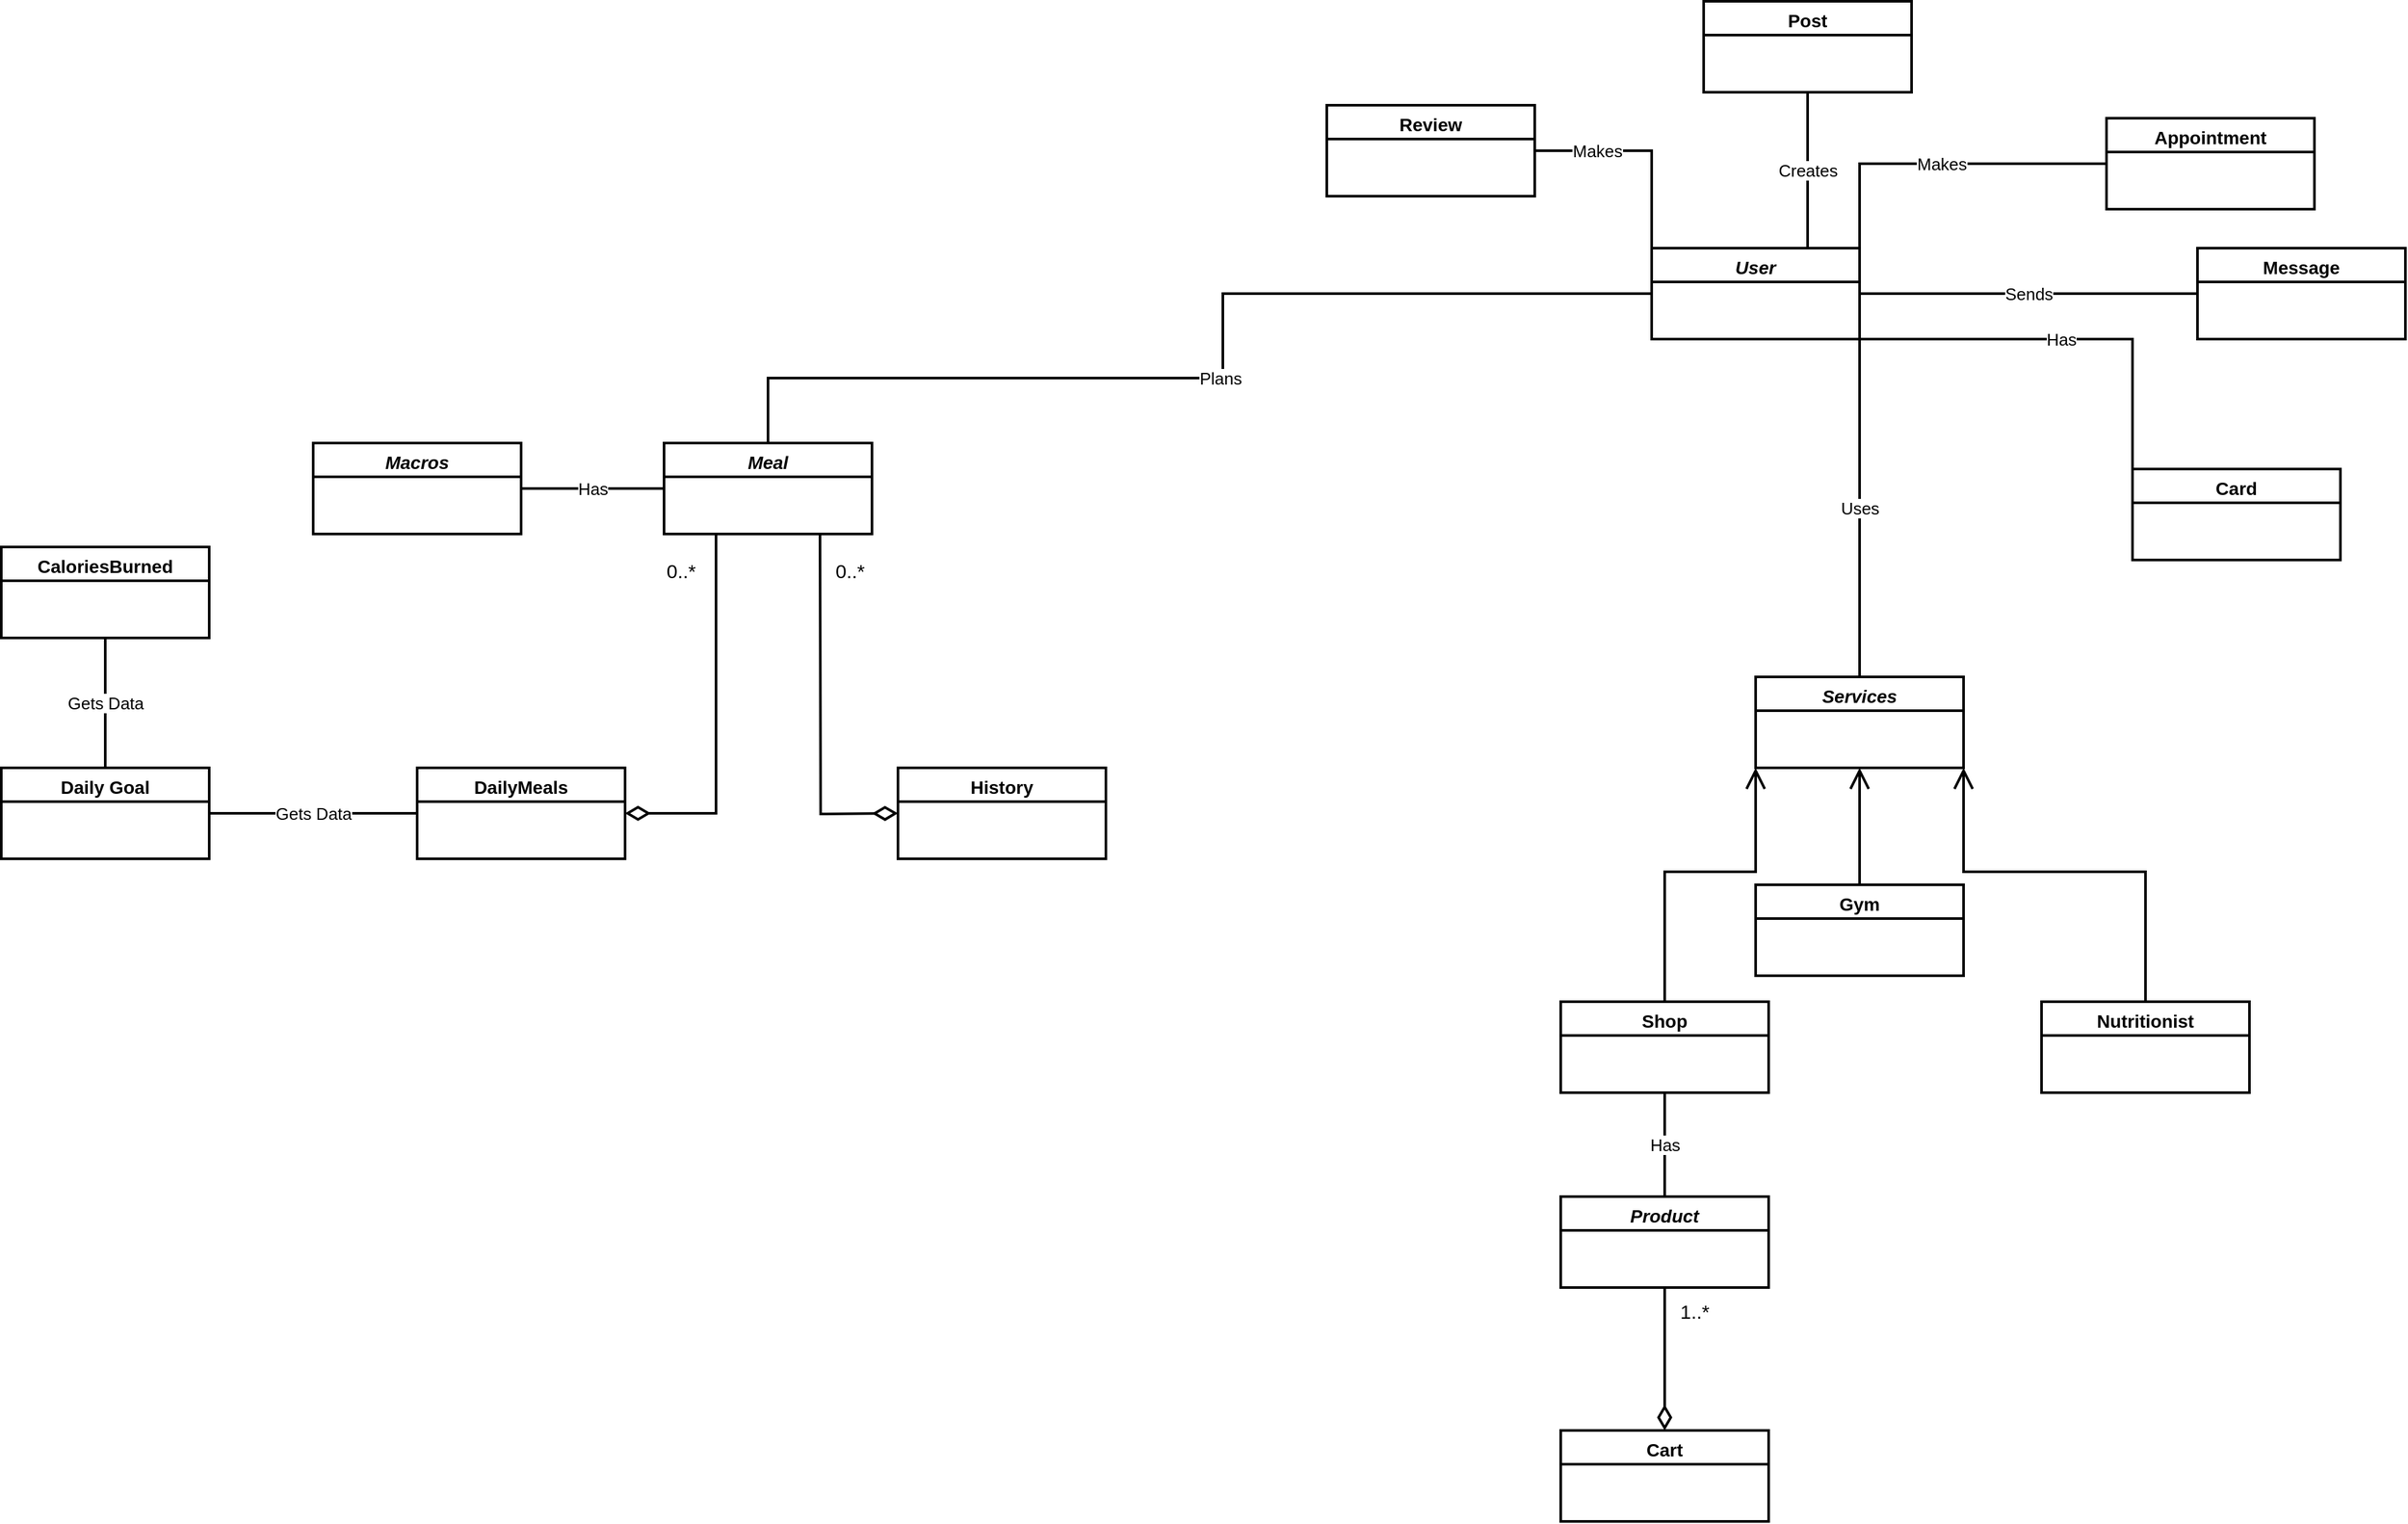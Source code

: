 <mxfile version="20.8.16" type="device"><diagram id="C5RBs43oDa-KdzZeNtuy" name="Page-1"><mxGraphModel dx="3088" dy="836" grid="1" gridSize="10" guides="1" tooltips="1" connect="1" arrows="1" fold="1" page="1" pageScale="1" pageWidth="827" pageHeight="1169" math="0" shadow="0"><root><mxCell id="WIyWlLk6GJQsqaUBKTNV-0"/><mxCell id="WIyWlLk6GJQsqaUBKTNV-1" parent="WIyWlLk6GJQsqaUBKTNV-0"/><mxCell id="zkfFHV4jXpPFQw0GAbJ--13" value="User" style="swimlane;fontStyle=3;align=center;verticalAlign=top;childLayout=stackLayout;horizontal=1;startSize=26;horizontalStack=0;resizeParent=1;resizeLast=0;collapsible=1;marginBottom=0;rounded=0;shadow=0;strokeWidth=2;fontSize=14;" parent="WIyWlLk6GJQsqaUBKTNV-1" vertex="1"><mxGeometry x="80" y="200" width="160" height="70" as="geometry"><mxRectangle x="340" y="380" width="170" height="26" as="alternateBounds"/></mxGeometry></mxCell><mxCell id="xX1BXlwv3EEzjMbMdxdm-3" value="Meal" style="swimlane;fontStyle=3;align=center;verticalAlign=top;childLayout=stackLayout;horizontal=1;startSize=26;horizontalStack=0;resizeParent=1;resizeLast=0;collapsible=1;marginBottom=0;rounded=0;shadow=0;strokeWidth=2;fontSize=14;" parent="WIyWlLk6GJQsqaUBKTNV-1" vertex="1"><mxGeometry x="-680" y="350" width="160" height="70" as="geometry"><mxRectangle x="340" y="380" width="170" height="26" as="alternateBounds"/></mxGeometry></mxCell><mxCell id="xX1BXlwv3EEzjMbMdxdm-4" value="DailyMeals" style="swimlane;fontStyle=1;align=center;verticalAlign=top;childLayout=stackLayout;horizontal=1;startSize=26;horizontalStack=0;resizeParent=1;resizeLast=0;collapsible=1;marginBottom=0;rounded=0;shadow=0;strokeWidth=2;fontSize=14;" parent="WIyWlLk6GJQsqaUBKTNV-1" vertex="1"><mxGeometry x="-870" y="600" width="160" height="70" as="geometry"><mxRectangle x="340" y="380" width="170" height="26" as="alternateBounds"/></mxGeometry></mxCell><mxCell id="xX1BXlwv3EEzjMbMdxdm-5" value="Nutritionist" style="swimlane;fontStyle=1;align=center;verticalAlign=top;childLayout=stackLayout;horizontal=1;startSize=26;horizontalStack=0;resizeParent=1;resizeLast=0;collapsible=1;marginBottom=0;rounded=0;shadow=0;strokeWidth=2;fontSize=14;" parent="WIyWlLk6GJQsqaUBKTNV-1" vertex="1"><mxGeometry x="380" y="780" width="160" height="70" as="geometry"><mxRectangle x="340" y="380" width="170" height="26" as="alternateBounds"/></mxGeometry></mxCell><mxCell id="xX1BXlwv3EEzjMbMdxdm-6" value="Appointment" style="swimlane;fontStyle=1;align=center;verticalAlign=top;childLayout=stackLayout;horizontal=1;startSize=26;horizontalStack=0;resizeParent=1;resizeLast=0;collapsible=1;marginBottom=0;rounded=0;shadow=0;strokeWidth=2;fontSize=14;" parent="WIyWlLk6GJQsqaUBKTNV-1" vertex="1"><mxGeometry x="430" y="100" width="160" height="70" as="geometry"><mxRectangle x="340" y="380" width="170" height="26" as="alternateBounds"/></mxGeometry></mxCell><mxCell id="xX1BXlwv3EEzjMbMdxdm-7" value="Shop" style="swimlane;fontStyle=1;align=center;verticalAlign=top;childLayout=stackLayout;horizontal=1;startSize=26;horizontalStack=0;resizeParent=1;resizeLast=0;collapsible=1;marginBottom=0;rounded=0;shadow=0;strokeWidth=2;fontSize=14;" parent="WIyWlLk6GJQsqaUBKTNV-1" vertex="1"><mxGeometry x="10" y="780" width="160" height="70" as="geometry"><mxRectangle x="340" y="380" width="170" height="26" as="alternateBounds"/></mxGeometry></mxCell><mxCell id="xX1BXlwv3EEzjMbMdxdm-8" value="Product" style="swimlane;fontStyle=3;align=center;verticalAlign=top;childLayout=stackLayout;horizontal=1;startSize=26;horizontalStack=0;resizeParent=1;resizeLast=0;collapsible=1;marginBottom=0;rounded=0;shadow=0;strokeWidth=2;fontSize=14;" parent="WIyWlLk6GJQsqaUBKTNV-1" vertex="1"><mxGeometry x="10" y="930" width="160" height="70" as="geometry"><mxRectangle x="340" y="380" width="170" height="26" as="alternateBounds"/></mxGeometry></mxCell><mxCell id="xX1BXlwv3EEzjMbMdxdm-9" value="Cart" style="swimlane;fontStyle=1;align=center;verticalAlign=top;childLayout=stackLayout;horizontal=1;startSize=26;horizontalStack=0;resizeParent=1;resizeLast=0;collapsible=1;marginBottom=0;rounded=0;shadow=0;strokeWidth=2;fontSize=14;" parent="WIyWlLk6GJQsqaUBKTNV-1" vertex="1"><mxGeometry x="10" y="1110" width="160" height="70" as="geometry"><mxRectangle x="340" y="380" width="170" height="26" as="alternateBounds"/></mxGeometry></mxCell><mxCell id="xX1BXlwv3EEzjMbMdxdm-10" value="Card" style="swimlane;fontStyle=1;align=center;verticalAlign=top;childLayout=stackLayout;horizontal=1;startSize=26;horizontalStack=0;resizeParent=1;resizeLast=0;collapsible=1;marginBottom=0;rounded=0;shadow=0;strokeWidth=2;fontSize=14;" parent="WIyWlLk6GJQsqaUBKTNV-1" vertex="1"><mxGeometry x="450" y="370" width="160" height="70" as="geometry"><mxRectangle x="340" y="380" width="170" height="26" as="alternateBounds"/></mxGeometry></mxCell><mxCell id="xX1BXlwv3EEzjMbMdxdm-11" value="Gym" style="swimlane;fontStyle=1;align=center;verticalAlign=top;childLayout=stackLayout;horizontal=1;startSize=26;horizontalStack=0;resizeParent=1;resizeLast=0;collapsible=1;marginBottom=0;rounded=0;shadow=0;strokeWidth=2;fontSize=14;" parent="WIyWlLk6GJQsqaUBKTNV-1" vertex="1"><mxGeometry x="160" y="690" width="160" height="70" as="geometry"><mxRectangle x="340" y="380" width="170" height="26" as="alternateBounds"/></mxGeometry></mxCell><mxCell id="xX1BXlwv3EEzjMbMdxdm-14" value="CaloriesBurned" style="swimlane;fontStyle=1;align=center;verticalAlign=top;childLayout=stackLayout;horizontal=1;startSize=26;horizontalStack=0;resizeParent=1;resizeLast=0;collapsible=1;marginBottom=0;rounded=0;shadow=0;strokeWidth=2;fontSize=14;" parent="WIyWlLk6GJQsqaUBKTNV-1" vertex="1"><mxGeometry x="-1190" y="430" width="160" height="70" as="geometry"><mxRectangle x="340" y="380" width="170" height="26" as="alternateBounds"/></mxGeometry></mxCell><mxCell id="xX1BXlwv3EEzjMbMdxdm-15" value="History" style="swimlane;fontStyle=1;align=center;verticalAlign=top;childLayout=stackLayout;horizontal=1;startSize=26;horizontalStack=0;resizeParent=1;resizeLast=0;collapsible=1;marginBottom=0;rounded=0;shadow=0;strokeWidth=2;fontSize=14;" parent="WIyWlLk6GJQsqaUBKTNV-1" vertex="1"><mxGeometry x="-500" y="600" width="160" height="70" as="geometry"><mxRectangle x="340" y="380" width="170" height="26" as="alternateBounds"/></mxGeometry></mxCell><mxCell id="xX1BXlwv3EEzjMbMdxdm-19" value="Message" style="swimlane;fontStyle=1;align=center;verticalAlign=top;childLayout=stackLayout;horizontal=1;startSize=26;horizontalStack=0;resizeParent=1;resizeLast=0;collapsible=1;marginBottom=0;rounded=0;shadow=0;strokeWidth=2;fontSize=14;" parent="WIyWlLk6GJQsqaUBKTNV-1" vertex="1"><mxGeometry x="500" y="200" width="160" height="70" as="geometry"><mxRectangle x="340" y="380" width="170" height="26" as="alternateBounds"/></mxGeometry></mxCell><mxCell id="xX1BXlwv3EEzjMbMdxdm-36" value="Services" style="swimlane;fontStyle=3;align=center;verticalAlign=top;childLayout=stackLayout;horizontal=1;startSize=26;horizontalStack=0;resizeParent=1;resizeLast=0;collapsible=1;marginBottom=0;rounded=0;shadow=0;strokeWidth=2;fontSize=14;" parent="WIyWlLk6GJQsqaUBKTNV-1" vertex="1"><mxGeometry x="160" y="530" width="160" height="70" as="geometry"><mxRectangle x="340" y="380" width="170" height="26" as="alternateBounds"/></mxGeometry></mxCell><mxCell id="xX1BXlwv3EEzjMbMdxdm-37" value="" style="endArrow=open;endFill=1;endSize=12;html=1;rounded=0;exitX=0.5;exitY=0;exitDx=0;exitDy=0;entryX=0;entryY=1;entryDx=0;entryDy=0;strokeWidth=2;fontSize=14;fontStyle=1" parent="WIyWlLk6GJQsqaUBKTNV-1" source="xX1BXlwv3EEzjMbMdxdm-7" target="xX1BXlwv3EEzjMbMdxdm-36" edge="1"><mxGeometry width="160" relative="1" as="geometry"><mxPoint x="265" y="660" as="sourcePoint"/><mxPoint x="265" y="570" as="targetPoint"/><Array as="points"><mxPoint x="90" y="680"/><mxPoint x="160" y="680"/></Array></mxGeometry></mxCell><mxCell id="xX1BXlwv3EEzjMbMdxdm-38" value="" style="endArrow=open;endFill=1;endSize=12;html=1;rounded=0;exitX=0.5;exitY=0;exitDx=0;exitDy=0;entryX=0.5;entryY=1;entryDx=0;entryDy=0;strokeWidth=2;fontSize=14;fontStyle=1" parent="WIyWlLk6GJQsqaUBKTNV-1" source="xX1BXlwv3EEzjMbMdxdm-11" target="xX1BXlwv3EEzjMbMdxdm-36" edge="1"><mxGeometry width="160" relative="1" as="geometry"><mxPoint x="365" y="700" as="sourcePoint"/><mxPoint x="425" y="630" as="targetPoint"/></mxGeometry></mxCell><mxCell id="xX1BXlwv3EEzjMbMdxdm-48" value="" style="endArrow=none;html=1;rounded=0;anchorPointDirection=1;startFill=1;endFill=0;strokeWidth=2;exitX=1;exitY=0;exitDx=0;exitDy=0;entryX=0;entryY=0.5;entryDx=0;entryDy=0;" parent="WIyWlLk6GJQsqaUBKTNV-1" source="zkfFHV4jXpPFQw0GAbJ--13" target="xX1BXlwv3EEzjMbMdxdm-6" edge="1"><mxGeometry relative="1" as="geometry"><mxPoint x="240" y="414.41" as="sourcePoint"/><mxPoint x="400" y="414.41" as="targetPoint"/><Array as="points"><mxPoint x="240" y="135"/></Array></mxGeometry></mxCell><mxCell id="xX1BXlwv3EEzjMbMdxdm-49" value="Makes" style="edgeLabel;resizable=0;html=1;align=center;verticalAlign=middle;fontSize=13;" parent="xX1BXlwv3EEzjMbMdxdm-48" connectable="0" vertex="1"><mxGeometry relative="1" as="geometry"/></mxCell><mxCell id="xX1BXlwv3EEzjMbMdxdm-53" value="" style="endArrow=none;html=1;rounded=0;anchorPointDirection=1;startFill=1;endFill=0;strokeWidth=2;exitX=1;exitY=0.5;exitDx=0;exitDy=0;entryX=0;entryY=0.5;entryDx=0;entryDy=0;" parent="WIyWlLk6GJQsqaUBKTNV-1" source="zkfFHV4jXpPFQw0GAbJ--13" target="xX1BXlwv3EEzjMbMdxdm-19" edge="1"><mxGeometry relative="1" as="geometry"><mxPoint x="260" y="330" as="sourcePoint"/><mxPoint x="390" y="370" as="targetPoint"/></mxGeometry></mxCell><mxCell id="xX1BXlwv3EEzjMbMdxdm-54" value="Sends" style="edgeLabel;resizable=0;html=1;align=center;verticalAlign=middle;fontSize=13;" parent="xX1BXlwv3EEzjMbMdxdm-53" connectable="0" vertex="1"><mxGeometry relative="1" as="geometry"/></mxCell><mxCell id="xX1BXlwv3EEzjMbMdxdm-55" value="" style="endArrow=none;html=1;rounded=0;anchorPointDirection=1;startFill=1;endFill=0;strokeWidth=2;entryX=0.5;entryY=1;entryDx=0;entryDy=0;" parent="WIyWlLk6GJQsqaUBKTNV-1" source="xX1BXlwv3EEzjMbMdxdm-8" target="xX1BXlwv3EEzjMbMdxdm-7" edge="1"><mxGeometry relative="1" as="geometry"><mxPoint x="120" y="910" as="sourcePoint"/><mxPoint x="-100" y="850" as="targetPoint"/></mxGeometry></mxCell><mxCell id="xX1BXlwv3EEzjMbMdxdm-56" value="Has" style="edgeLabel;resizable=0;html=1;align=center;verticalAlign=middle;fontSize=13;" parent="xX1BXlwv3EEzjMbMdxdm-55" connectable="0" vertex="1"><mxGeometry relative="1" as="geometry"/></mxCell><mxCell id="xX1BXlwv3EEzjMbMdxdm-63" value="0..*" style="endArrow=none;html=1;endSize=12;startArrow=diamondThin;startSize=14;startFill=0;edgeStyle=orthogonalEdgeStyle;align=left;verticalAlign=bottom;rounded=0;strokeWidth=2;exitX=1;exitY=0.5;exitDx=0;exitDy=0;fontSize=15;entryX=0.25;entryY=1;entryDx=0;entryDy=0;endFill=0;" parent="WIyWlLk6GJQsqaUBKTNV-1" source="xX1BXlwv3EEzjMbMdxdm-4" target="xX1BXlwv3EEzjMbMdxdm-3" edge="1"><mxGeometry x="0.719" y="40" relative="1" as="geometry"><mxPoint x="-780" y="859" as="sourcePoint"/><mxPoint x="-530" y="530" as="targetPoint"/><mxPoint as="offset"/></mxGeometry></mxCell><mxCell id="xX1BXlwv3EEzjMbMdxdm-64" value="0..*" style="endArrow=none;html=1;endSize=12;startArrow=diamondThin;startSize=14;startFill=0;edgeStyle=orthogonalEdgeStyle;align=left;verticalAlign=bottom;rounded=0;strokeWidth=2;exitX=0;exitY=0.5;exitDx=0;exitDy=0;fontSize=15;entryX=0.75;entryY=1;entryDx=0;entryDy=0;endFill=0;" parent="WIyWlLk6GJQsqaUBKTNV-1" edge="1"><mxGeometry x="0.709" y="-10" relative="1" as="geometry"><mxPoint x="-500" y="635" as="sourcePoint"/><mxPoint x="-560" y="420" as="targetPoint"/><mxPoint as="offset"/></mxGeometry></mxCell><mxCell id="xX1BXlwv3EEzjMbMdxdm-66" value="&lt;font style=&quot;font-size: 15px;&quot;&gt;1..*&lt;/font&gt;" style="endArrow=none;html=1;endSize=12;startArrow=diamondThin;startSize=14;startFill=0;edgeStyle=orthogonalEdgeStyle;align=left;verticalAlign=bottom;rounded=0;strokeWidth=2;exitX=0.5;exitY=0;exitDx=0;exitDy=0;fontSize=13;entryX=0.5;entryY=1;entryDx=0;entryDy=0;endFill=0;" parent="WIyWlLk6GJQsqaUBKTNV-1" source="xX1BXlwv3EEzjMbMdxdm-9" target="xX1BXlwv3EEzjMbMdxdm-8" edge="1"><mxGeometry x="0.455" y="-10" relative="1" as="geometry"><mxPoint x="-100" y="1045" as="sourcePoint"/><mxPoint x="-140" y="900" as="targetPoint"/><mxPoint as="offset"/></mxGeometry></mxCell><mxCell id="xX1BXlwv3EEzjMbMdxdm-69" value="" style="endArrow=none;html=1;rounded=0;anchorPointDirection=1;startFill=1;endFill=0;strokeWidth=2;exitX=0;exitY=0.5;exitDx=0;exitDy=0;entryX=0.5;entryY=0;entryDx=0;entryDy=0;" parent="WIyWlLk6GJQsqaUBKTNV-1" source="zkfFHV4jXpPFQw0GAbJ--13" target="xX1BXlwv3EEzjMbMdxdm-3" edge="1"><mxGeometry relative="1" as="geometry"><mxPoint x="170" y="210" as="sourcePoint"/><mxPoint x="170" y="120" as="targetPoint"/><Array as="points"><mxPoint x="-250" y="235"/><mxPoint x="-250" y="300"/><mxPoint x="-600" y="300"/></Array></mxGeometry></mxCell><mxCell id="xX1BXlwv3EEzjMbMdxdm-70" value="Plans" style="edgeLabel;resizable=0;html=1;align=center;verticalAlign=middle;fontSize=13;" parent="xX1BXlwv3EEzjMbMdxdm-69" connectable="0" vertex="1"><mxGeometry relative="1" as="geometry"/></mxCell><mxCell id="xX1BXlwv3EEzjMbMdxdm-72" value="" style="endArrow=none;html=1;rounded=0;anchorPointDirection=1;startFill=1;endFill=0;strokeWidth=2;entryX=0.5;entryY=0;entryDx=0;entryDy=0;exitX=1;exitY=1;exitDx=0;exitDy=0;" parent="WIyWlLk6GJQsqaUBKTNV-1" source="zkfFHV4jXpPFQw0GAbJ--13" target="xX1BXlwv3EEzjMbMdxdm-36" edge="1"><mxGeometry relative="1" as="geometry"><mxPoint x="310" y="360" as="sourcePoint"/><mxPoint x="480" y="360" as="targetPoint"/><Array as="points"/></mxGeometry></mxCell><mxCell id="xX1BXlwv3EEzjMbMdxdm-73" value="Uses" style="edgeLabel;resizable=0;html=1;align=center;verticalAlign=middle;fontSize=13;" parent="xX1BXlwv3EEzjMbMdxdm-72" connectable="0" vertex="1"><mxGeometry relative="1" as="geometry"/></mxCell><mxCell id="xX1BXlwv3EEzjMbMdxdm-76" value="" style="endArrow=open;endFill=1;endSize=12;html=1;rounded=0;strokeWidth=2;fontSize=14;fontStyle=1;exitX=0.5;exitY=0;exitDx=0;exitDy=0;entryX=1;entryY=1;entryDx=0;entryDy=0;" parent="WIyWlLk6GJQsqaUBKTNV-1" source="xX1BXlwv3EEzjMbMdxdm-5" target="xX1BXlwv3EEzjMbMdxdm-36" edge="1"><mxGeometry width="160" relative="1" as="geometry"><mxPoint x="655" y="640" as="sourcePoint"/><mxPoint x="400" y="580" as="targetPoint"/><Array as="points"><mxPoint x="460" y="680"/><mxPoint x="320" y="680"/></Array></mxGeometry></mxCell><mxCell id="xX1BXlwv3EEzjMbMdxdm-79" value="" style="endArrow=none;html=1;rounded=0;anchorPointDirection=1;startFill=1;endFill=0;strokeWidth=2;exitX=1;exitY=1;exitDx=0;exitDy=0;entryX=0;entryY=0;entryDx=0;entryDy=0;" parent="WIyWlLk6GJQsqaUBKTNV-1" source="zkfFHV4jXpPFQw0GAbJ--13" target="xX1BXlwv3EEzjMbMdxdm-10" edge="1"><mxGeometry relative="1" as="geometry"><mxPoint x="250" y="245" as="sourcePoint"/><mxPoint x="440" y="230" as="targetPoint"/><Array as="points"><mxPoint x="450" y="270"/></Array></mxGeometry></mxCell><mxCell id="xX1BXlwv3EEzjMbMdxdm-80" value="Has" style="edgeLabel;resizable=0;html=1;align=center;verticalAlign=middle;fontSize=13;" parent="xX1BXlwv3EEzjMbMdxdm-79" connectable="0" vertex="1"><mxGeometry relative="1" as="geometry"/></mxCell><mxCell id="xX1BXlwv3EEzjMbMdxdm-81" value="Daily Goal" style="swimlane;fontStyle=1;align=center;verticalAlign=top;childLayout=stackLayout;horizontal=1;startSize=26;horizontalStack=0;resizeParent=1;resizeLast=0;collapsible=1;marginBottom=0;rounded=0;shadow=0;strokeWidth=2;fontSize=14;" parent="WIyWlLk6GJQsqaUBKTNV-1" vertex="1"><mxGeometry x="-1190" y="600" width="160" height="70" as="geometry"><mxRectangle x="340" y="380" width="170" height="26" as="alternateBounds"/></mxGeometry></mxCell><mxCell id="ADRTgniIcFWLm_WIDBAD-0" value="" style="endArrow=none;html=1;rounded=0;anchorPointDirection=1;startFill=1;endFill=0;strokeWidth=2;entryX=1;entryY=0.5;entryDx=0;entryDy=0;exitX=0;exitY=0.5;exitDx=0;exitDy=0;" parent="WIyWlLk6GJQsqaUBKTNV-1" source="xX1BXlwv3EEzjMbMdxdm-4" target="xX1BXlwv3EEzjMbMdxdm-81" edge="1"><mxGeometry relative="1" as="geometry"><mxPoint x="-870" y="730" as="sourcePoint"/><mxPoint x="-1020" y="732.5" as="targetPoint"/></mxGeometry></mxCell><mxCell id="ADRTgniIcFWLm_WIDBAD-1" value="Gets Data" style="edgeLabel;resizable=0;html=1;align=center;verticalAlign=middle;fontSize=13;" parent="ADRTgniIcFWLm_WIDBAD-0" connectable="0" vertex="1"><mxGeometry relative="1" as="geometry"/></mxCell><mxCell id="ADRTgniIcFWLm_WIDBAD-2" value="" style="endArrow=none;html=1;rounded=0;anchorPointDirection=1;startFill=1;endFill=0;strokeWidth=2;exitX=0.5;exitY=0;exitDx=0;exitDy=0;entryX=0.5;entryY=1;entryDx=0;entryDy=0;" parent="WIyWlLk6GJQsqaUBKTNV-1" source="xX1BXlwv3EEzjMbMdxdm-81" target="xX1BXlwv3EEzjMbMdxdm-14" edge="1"><mxGeometry relative="1" as="geometry"><mxPoint x="-900" y="520" as="sourcePoint"/><mxPoint x="-1120" y="510" as="targetPoint"/></mxGeometry></mxCell><mxCell id="ADRTgniIcFWLm_WIDBAD-3" value="Gets Data" style="edgeLabel;resizable=0;html=1;align=center;verticalAlign=middle;fontSize=13;" parent="ADRTgniIcFWLm_WIDBAD-2" connectable="0" vertex="1"><mxGeometry relative="1" as="geometry"/></mxCell><mxCell id="ADRTgniIcFWLm_WIDBAD-9" value="Macros" style="swimlane;fontStyle=3;align=center;verticalAlign=top;childLayout=stackLayout;horizontal=1;startSize=26;horizontalStack=0;resizeParent=1;resizeLast=0;collapsible=1;marginBottom=0;rounded=0;shadow=0;strokeWidth=2;fontSize=14;" parent="WIyWlLk6GJQsqaUBKTNV-1" vertex="1"><mxGeometry x="-950" y="350" width="160" height="70" as="geometry"><mxRectangle x="340" y="380" width="170" height="26" as="alternateBounds"/></mxGeometry></mxCell><mxCell id="ADRTgniIcFWLm_WIDBAD-10" value="" style="endArrow=none;html=1;rounded=0;anchorPointDirection=1;startFill=1;endFill=0;strokeWidth=2;entryX=1;entryY=0.5;entryDx=0;entryDy=0;exitX=0;exitY=0.5;exitDx=0;exitDy=0;" parent="WIyWlLk6GJQsqaUBKTNV-1" source="xX1BXlwv3EEzjMbMdxdm-3" target="ADRTgniIcFWLm_WIDBAD-9" edge="1"><mxGeometry relative="1" as="geometry"><mxPoint x="-700" y="500" as="sourcePoint"/><mxPoint x="-860" y="500" as="targetPoint"/></mxGeometry></mxCell><mxCell id="ADRTgniIcFWLm_WIDBAD-11" value="Has" style="edgeLabel;resizable=0;html=1;align=center;verticalAlign=middle;fontSize=13;" parent="ADRTgniIcFWLm_WIDBAD-10" connectable="0" vertex="1"><mxGeometry relative="1" as="geometry"/></mxCell><mxCell id="tQxPuo6rI5kORa5iLhjh-0" value="Post" style="swimlane;fontStyle=1;align=center;verticalAlign=top;childLayout=stackLayout;horizontal=1;startSize=26;horizontalStack=0;resizeParent=1;resizeLast=0;collapsible=1;marginBottom=0;rounded=0;shadow=0;strokeWidth=2;fontSize=14;" parent="WIyWlLk6GJQsqaUBKTNV-1" vertex="1"><mxGeometry x="120" y="10" width="160" height="70" as="geometry"><mxRectangle x="340" y="380" width="170" height="26" as="alternateBounds"/></mxGeometry></mxCell><mxCell id="tQxPuo6rI5kORa5iLhjh-5" value="" style="endArrow=none;html=1;rounded=0;anchorPointDirection=1;startFill=1;endFill=0;strokeWidth=2;exitX=0.75;exitY=0;exitDx=0;exitDy=0;entryX=0.5;entryY=1;entryDx=0;entryDy=0;" parent="WIyWlLk6GJQsqaUBKTNV-1" source="zkfFHV4jXpPFQw0GAbJ--13" target="tQxPuo6rI5kORa5iLhjh-0" edge="1"><mxGeometry relative="1" as="geometry"><mxPoint x="-80" y="120.0" as="sourcePoint"/><mxPoint x="170" y="130" as="targetPoint"/></mxGeometry></mxCell><mxCell id="tQxPuo6rI5kORa5iLhjh-6" value="Creates" style="edgeLabel;resizable=0;html=1;align=center;verticalAlign=middle;fontSize=13;" parent="tQxPuo6rI5kORa5iLhjh-5" connectable="0" vertex="1"><mxGeometry relative="1" as="geometry"/></mxCell><mxCell id="4yOpJZJ0n2K2iXb7rHMf-0" value="Review" style="swimlane;fontStyle=1;align=center;verticalAlign=top;childLayout=stackLayout;horizontal=1;startSize=26;horizontalStack=0;resizeParent=1;resizeLast=0;collapsible=1;marginBottom=0;rounded=0;shadow=0;strokeWidth=2;fontSize=14;" vertex="1" parent="WIyWlLk6GJQsqaUBKTNV-1"><mxGeometry x="-170" y="90" width="160" height="70" as="geometry"><mxRectangle x="340" y="380" width="170" height="26" as="alternateBounds"/></mxGeometry></mxCell><mxCell id="4yOpJZJ0n2K2iXb7rHMf-1" value="" style="endArrow=none;html=1;rounded=0;anchorPointDirection=1;startFill=1;endFill=0;strokeWidth=2;exitX=0;exitY=0;exitDx=0;exitDy=0;entryX=1;entryY=0.5;entryDx=0;entryDy=0;" edge="1" parent="WIyWlLk6GJQsqaUBKTNV-1" source="zkfFHV4jXpPFQw0GAbJ--13" target="4yOpJZJ0n2K2iXb7rHMf-0"><mxGeometry relative="1" as="geometry"><mxPoint x="80" y="180" as="sourcePoint"/><mxPoint x="10" y="120" as="targetPoint"/><Array as="points"><mxPoint x="80" y="125"/></Array></mxGeometry></mxCell><mxCell id="4yOpJZJ0n2K2iXb7rHMf-2" value="Makes" style="edgeLabel;resizable=0;html=1;align=center;verticalAlign=middle;fontSize=13;" connectable="0" vertex="1" parent="4yOpJZJ0n2K2iXb7rHMf-1"><mxGeometry relative="1" as="geometry"><mxPoint x="-35" as="offset"/></mxGeometry></mxCell></root></mxGraphModel></diagram></mxfile>